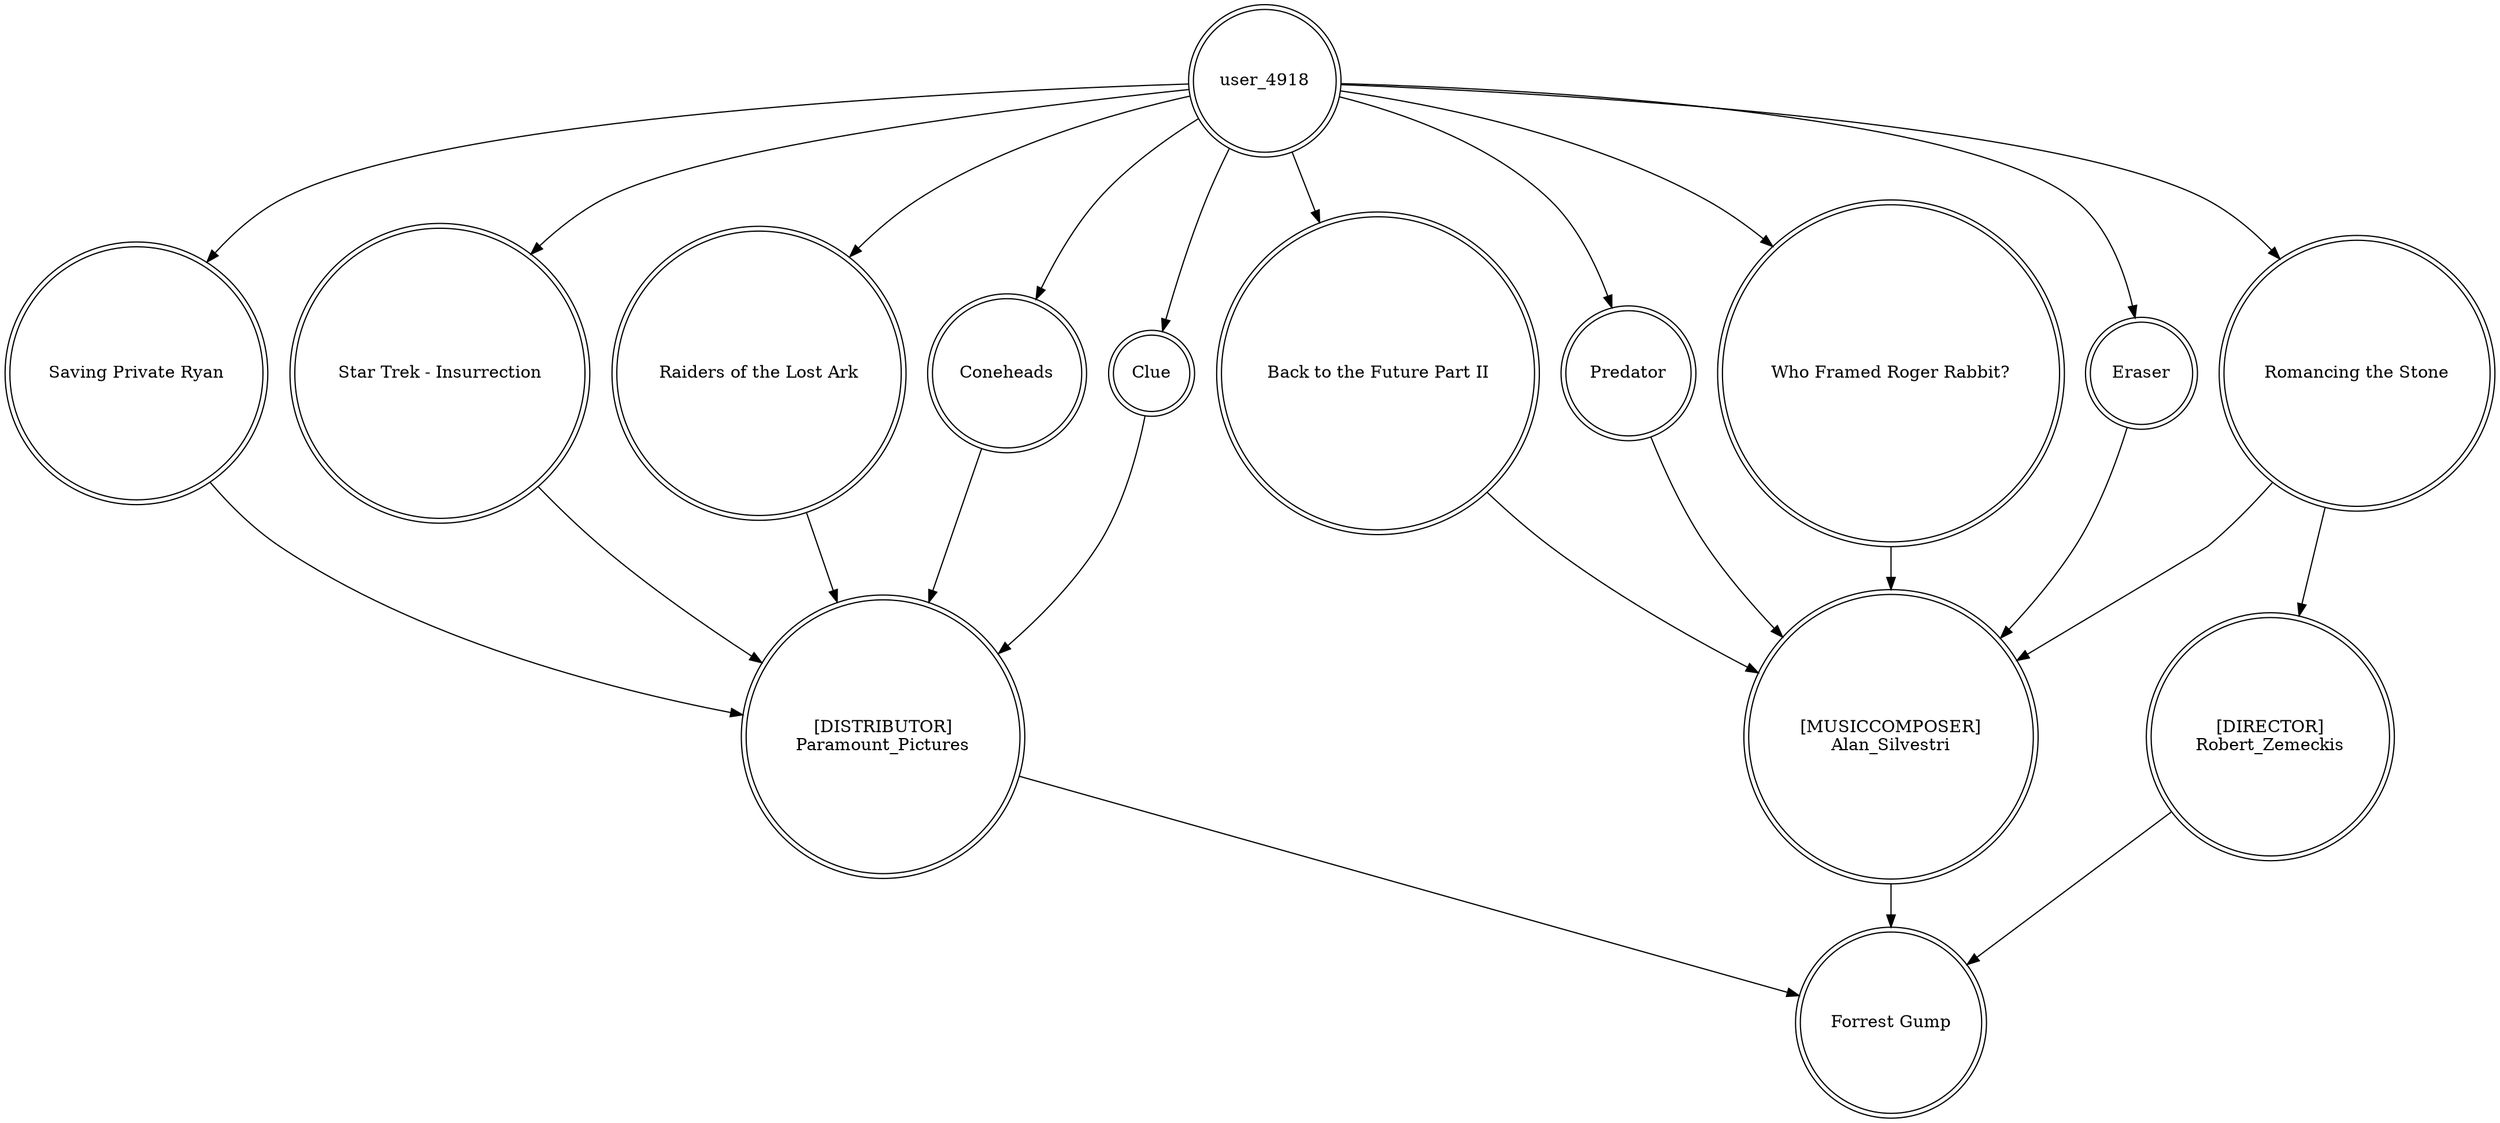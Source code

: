 digraph finite_state_machine {
	node [shape=doublecircle]
	"Saving Private Ryan" -> "[DISTRIBUTOR]
Paramount_Pictures"
	"Back to the Future Part II" -> "[MUSICCOMPOSER]
Alan_Silvestri"
	"[DIRECTOR]
Robert_Zemeckis" -> "Forrest Gump"
	"Star Trek - Insurrection" -> "[DISTRIBUTOR]
Paramount_Pictures"
	user_4918 -> "Raiders of the Lost Ark"
	Predator -> "[MUSICCOMPOSER]
Alan_Silvestri"
	user_4918 -> "Saving Private Ryan"
	"[MUSICCOMPOSER]
Alan_Silvestri" -> "Forrest Gump"
	user_4918 -> Predator
	"Who Framed Roger Rabbit?" -> "[MUSICCOMPOSER]
Alan_Silvestri"
	"Romancing the Stone" -> "[DIRECTOR]
Robert_Zemeckis"
	Coneheads -> "[DISTRIBUTOR]
Paramount_Pictures"
	user_4918 -> Coneheads
	user_4918 -> "Back to the Future Part II"
	Eraser -> "[MUSICCOMPOSER]
Alan_Silvestri"
	user_4918 -> "Star Trek - Insurrection"
	"Raiders of the Lost Ark" -> "[DISTRIBUTOR]
Paramount_Pictures"
	user_4918 -> "Who Framed Roger Rabbit?"
	user_4918 -> Eraser
	Clue -> "[DISTRIBUTOR]
Paramount_Pictures"
	"Romancing the Stone" -> "[MUSICCOMPOSER]
Alan_Silvestri"
	"[DISTRIBUTOR]
Paramount_Pictures" -> "Forrest Gump"
	user_4918 -> Clue
	user_4918 -> "Romancing the Stone"
}
